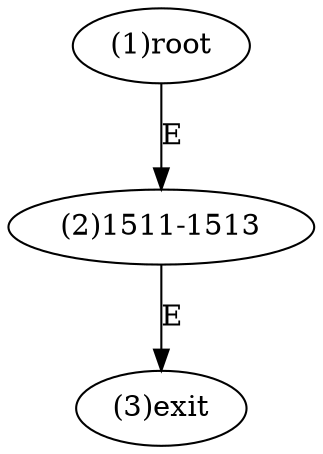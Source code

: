 digraph "" { 
1[ label="(1)root"];
2[ label="(2)1511-1513"];
3[ label="(3)exit"];
1->2[ label="E"];
2->3[ label="E"];
}